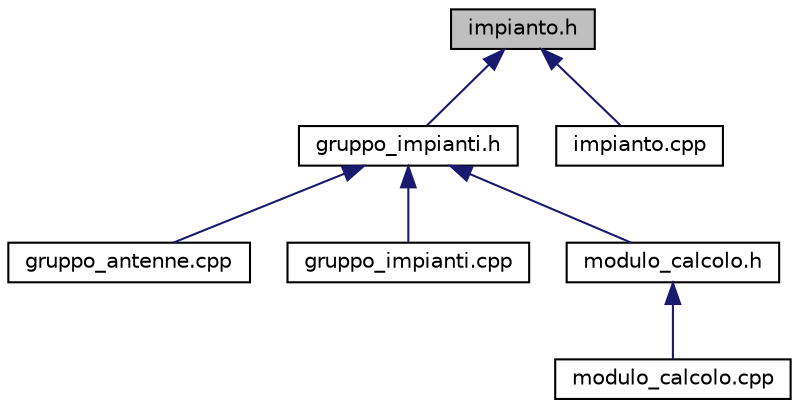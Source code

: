 digraph "impianto.h"
{
  edge [fontname="Helvetica",fontsize="10",labelfontname="Helvetica",labelfontsize="10"];
  node [fontname="Helvetica",fontsize="10",shape=record];
  Node7 [label="impianto.h",height=0.2,width=0.4,color="black", fillcolor="grey75", style="filled", fontcolor="black"];
  Node7 -> Node8 [dir="back",color="midnightblue",fontsize="10",style="solid",fontname="Helvetica"];
  Node8 [label="gruppo_impianti.h",height=0.2,width=0.4,color="black", fillcolor="white", style="filled",URL="$gruppo__impianti_8h.html",tooltip="Collezione di impianti con metodi di lettura, inserimento e rimozione. "];
  Node8 -> Node9 [dir="back",color="midnightblue",fontsize="10",style="solid",fontname="Helvetica"];
  Node9 [label="gruppo_antenne.cpp",height=0.2,width=0.4,color="black", fillcolor="white", style="filled",URL="$gruppo__antenne_8cpp.html",tooltip="Metodi della classe gruppoAntenne. "];
  Node8 -> Node10 [dir="back",color="midnightblue",fontsize="10",style="solid",fontname="Helvetica"];
  Node10 [label="gruppo_impianti.cpp",height=0.2,width=0.4,color="black", fillcolor="white", style="filled",URL="$gruppo__impianti_8cpp.html",tooltip="Metodi della classe gruppoImpianti. "];
  Node8 -> Node11 [dir="back",color="midnightblue",fontsize="10",style="solid",fontname="Helvetica"];
  Node11 [label="modulo_calcolo.h",height=0.2,width=0.4,color="black", fillcolor="white", style="filled",URL="$modulo__calcolo_8h.html",tooltip="Classe contenente i metodi per il calcolo del campo orizzontale e verticale. "];
  Node11 -> Node12 [dir="back",color="midnightblue",fontsize="10",style="solid",fontname="Helvetica"];
  Node12 [label="modulo_calcolo.cpp",height=0.2,width=0.4,color="black", fillcolor="white", style="filled",URL="$modulo__calcolo_8cpp.html",tooltip="Metodi per il calcolo del campo strZ e verticale. "];
  Node7 -> Node13 [dir="back",color="midnightblue",fontsize="10",style="solid",fontname="Helvetica"];
  Node13 [label="impianto.cpp",height=0.2,width=0.4,color="black", fillcolor="white", style="filled",URL="$impianto_8cpp.html",tooltip="Metodi della classe impianto. "];
}
